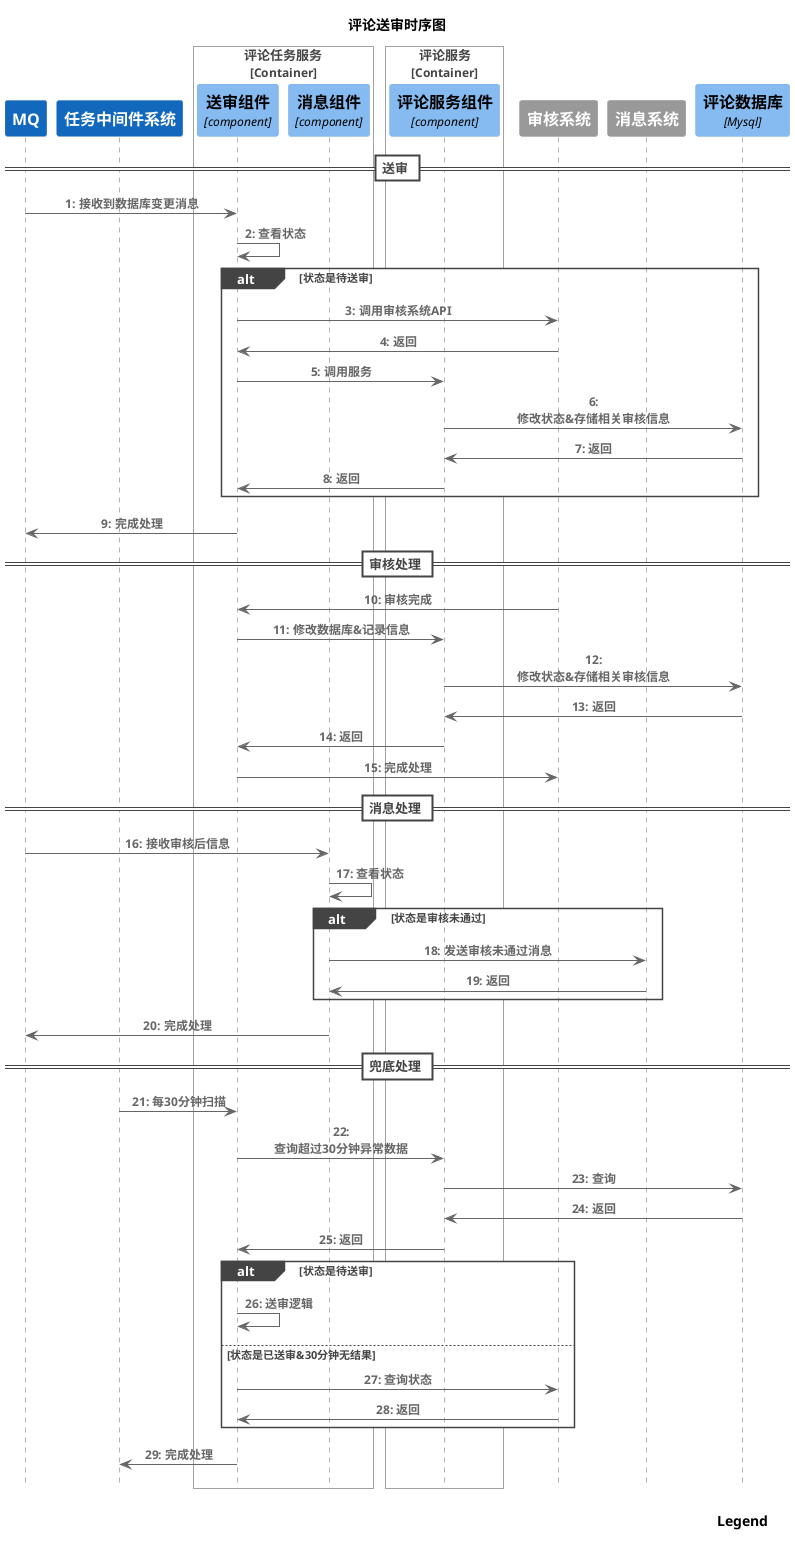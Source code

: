 @startuml
!include <C4/C4_Sequence>
SHOW_INDEX()
SHOW_LEGEND()

title 评论送审时序图
System(rocketmq,"MQ")
System(job,"任务中间件系统")
Container_Boundary(commentJobService, "评论任务服务")
    Component(auditComponent, "送审组件", "component", "评论送审")
    Component(messageComponent, "消息组件", "component", "消息组件")
Boundary_End()

Container_Boundary(commentService, "评论服务")
    Component(commentComponent, "评论服务组件", "component", "评论服务组件")
Boundary_End()

System_Ext(auditSystem,"审核系统")
System_Ext(messageSystem,"消息系统")
ComponentDb(db, "评论数据库", "Mysql")

== 送审 ==
Rel(rocketmq, auditComponent, "接收到数据库变更消息")
Rel(auditComponent, auditComponent, "查看状态")
alt 状态是待送审
 Rel(auditComponent, auditSystem, "调用审核系统API")
 Rel(auditSystem, auditComponent, "返回")
 Rel(auditComponent,commentComponent , "调用服务")
 Rel(commentComponent,db , "修改状态&存储相关审核信息")
 Rel(db,commentComponent , "返回")
 Rel(commentComponent,auditComponent , "返回")
end
Rel(auditComponent,rocketmq , "完成处理")

== 审核处理 ==
Rel(auditSystem, auditComponent, "审核完成")
Rel(auditComponent, commentComponent, "修改数据库&记录信息")
Rel(commentComponent,db , "修改状态&存储相关审核信息")
Rel(db,commentComponent , "返回")
Rel(commentComponent,auditComponent , "返回")
Rel(auditComponent,auditSystem , "完成处理")


== 消息处理 ==
Rel(rocketmq, messageComponent, "接收审核后信息")
Rel(messageComponent, messageComponent, "查看状态")
alt 状态是审核未通过
 Rel(messageComponent, messageSystem, "发送审核未通过消息")
 Rel(messageSystem, messageComponent, "返回")
end
Rel(messageComponent,rocketmq , "完成处理")


== 兜底处理 ==
Rel(job, auditComponent, "每30分钟扫描")
Rel(auditComponent, commentComponent, "查询超过30分钟异常数据")
Rel(commentComponent, db, "查询")
Rel(db, commentComponent, "返回")
Rel(commentComponent, auditComponent, "返回")
alt 状态是待送审
 Rel(auditComponent, auditComponent, "送审逻辑")
else 状态是已送审&30分钟无结果
 Rel(auditComponent, auditSystem, "查询状态")
 Rel(auditSystem, auditComponent, "返回")
end
Rel(auditComponent,job , "完成处理")


@enduml